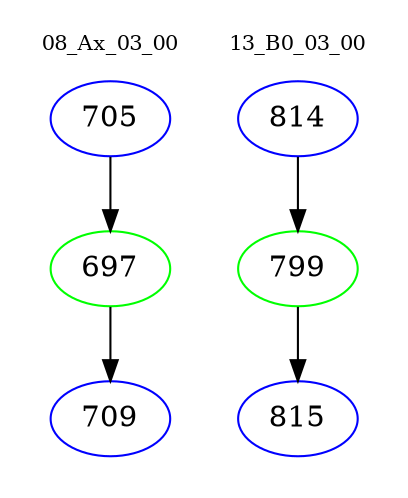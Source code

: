 digraph{
subgraph cluster_0 {
color = white
label = "08_Ax_03_00";
fontsize=10;
T0_705 [label="705", color="blue"]
T0_705 -> T0_697 [color="black"]
T0_697 [label="697", color="green"]
T0_697 -> T0_709 [color="black"]
T0_709 [label="709", color="blue"]
}
subgraph cluster_1 {
color = white
label = "13_B0_03_00";
fontsize=10;
T1_814 [label="814", color="blue"]
T1_814 -> T1_799 [color="black"]
T1_799 [label="799", color="green"]
T1_799 -> T1_815 [color="black"]
T1_815 [label="815", color="blue"]
}
}
